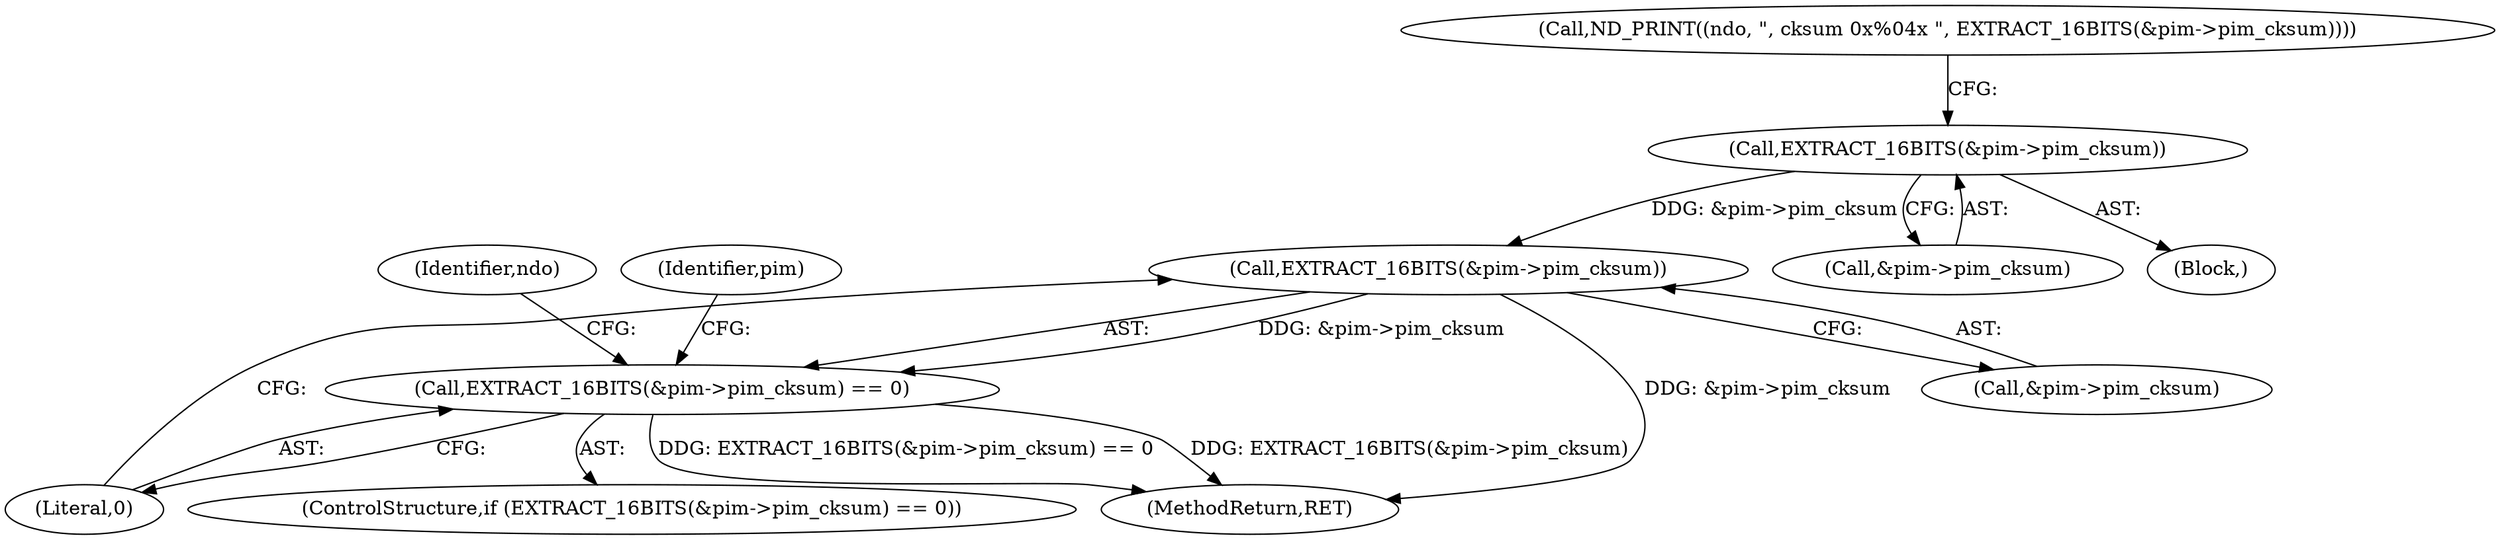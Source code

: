 digraph "0_tcpdump_6fca58f5f9c96749a575f52e20598ad43f5bdf30@pointer" {
"1000179" [label="(Call,EXTRACT_16BITS(&pim->pim_cksum))"];
"1000186" [label="(Call,EXTRACT_16BITS(&pim->pim_cksum))"];
"1000185" [label="(Call,EXTRACT_16BITS(&pim->pim_cksum) == 0)"];
"1000185" [label="(Call,EXTRACT_16BITS(&pim->pim_cksum) == 0)"];
"1000187" [label="(Call,&pim->pim_cksum)"];
"1001547" [label="(MethodReturn,RET)"];
"1000180" [label="(Call,&pim->pim_cksum)"];
"1000184" [label="(ControlStructure,if (EXTRACT_16BITS(&pim->pim_cksum) == 0))"];
"1000191" [label="(Literal,0)"];
"1000179" [label="(Call,EXTRACT_16BITS(&pim->pim_cksum))"];
"1000177" [label="(Block,)"];
"1000186" [label="(Call,EXTRACT_16BITS(&pim->pim_cksum))"];
"1000203" [label="(Identifier,pim)"];
"1000195" [label="(Identifier,ndo)"];
"1000174" [label="(Call,ND_PRINT((ndo, \", cksum 0x%04x \", EXTRACT_16BITS(&pim->pim_cksum))))"];
"1000179" -> "1000177"  [label="AST: "];
"1000179" -> "1000180"  [label="CFG: "];
"1000180" -> "1000179"  [label="AST: "];
"1000174" -> "1000179"  [label="CFG: "];
"1000179" -> "1000186"  [label="DDG: &pim->pim_cksum"];
"1000186" -> "1000185"  [label="AST: "];
"1000186" -> "1000187"  [label="CFG: "];
"1000187" -> "1000186"  [label="AST: "];
"1000191" -> "1000186"  [label="CFG: "];
"1000186" -> "1001547"  [label="DDG: &pim->pim_cksum"];
"1000186" -> "1000185"  [label="DDG: &pim->pim_cksum"];
"1000185" -> "1000184"  [label="AST: "];
"1000185" -> "1000191"  [label="CFG: "];
"1000191" -> "1000185"  [label="AST: "];
"1000195" -> "1000185"  [label="CFG: "];
"1000203" -> "1000185"  [label="CFG: "];
"1000185" -> "1001547"  [label="DDG: EXTRACT_16BITS(&pim->pim_cksum)"];
"1000185" -> "1001547"  [label="DDG: EXTRACT_16BITS(&pim->pim_cksum) == 0"];
}

